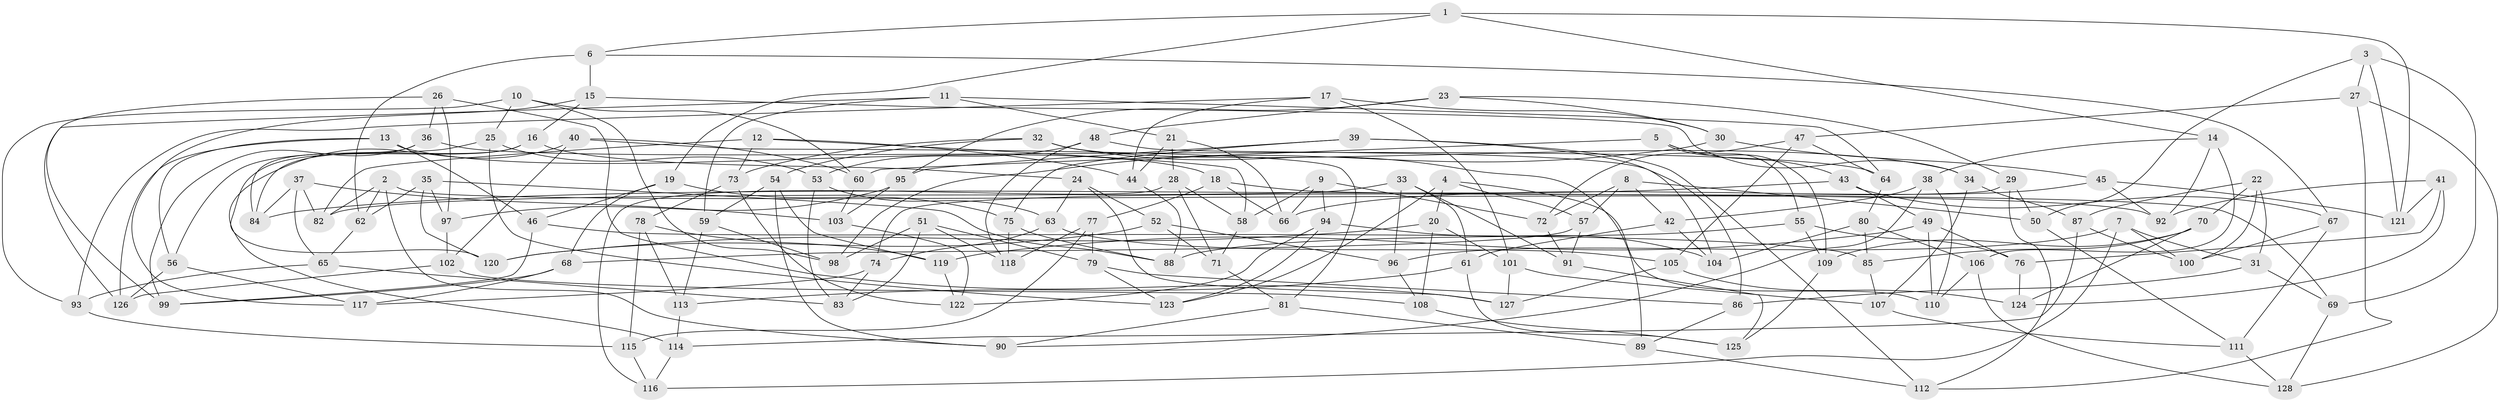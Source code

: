 // Generated by graph-tools (version 1.1) at 2025/50/03/09/25 03:50:45]
// undirected, 128 vertices, 256 edges
graph export_dot {
graph [start="1"]
  node [color=gray90,style=filled];
  1;
  2;
  3;
  4;
  5;
  6;
  7;
  8;
  9;
  10;
  11;
  12;
  13;
  14;
  15;
  16;
  17;
  18;
  19;
  20;
  21;
  22;
  23;
  24;
  25;
  26;
  27;
  28;
  29;
  30;
  31;
  32;
  33;
  34;
  35;
  36;
  37;
  38;
  39;
  40;
  41;
  42;
  43;
  44;
  45;
  46;
  47;
  48;
  49;
  50;
  51;
  52;
  53;
  54;
  55;
  56;
  57;
  58;
  59;
  60;
  61;
  62;
  63;
  64;
  65;
  66;
  67;
  68;
  69;
  70;
  71;
  72;
  73;
  74;
  75;
  76;
  77;
  78;
  79;
  80;
  81;
  82;
  83;
  84;
  85;
  86;
  87;
  88;
  89;
  90;
  91;
  92;
  93;
  94;
  95;
  96;
  97;
  98;
  99;
  100;
  101;
  102;
  103;
  104;
  105;
  106;
  107;
  108;
  109;
  110;
  111;
  112;
  113;
  114;
  115;
  116;
  117;
  118;
  119;
  120;
  121;
  122;
  123;
  124;
  125;
  126;
  127;
  128;
  1 -- 14;
  1 -- 6;
  1 -- 121;
  1 -- 19;
  2 -- 69;
  2 -- 90;
  2 -- 62;
  2 -- 82;
  3 -- 69;
  3 -- 121;
  3 -- 50;
  3 -- 27;
  4 -- 57;
  4 -- 123;
  4 -- 20;
  4 -- 110;
  5 -- 109;
  5 -- 55;
  5 -- 60;
  5 -- 43;
  6 -- 15;
  6 -- 67;
  6 -- 62;
  7 -- 100;
  7 -- 96;
  7 -- 31;
  7 -- 116;
  8 -- 50;
  8 -- 57;
  8 -- 42;
  8 -- 72;
  9 -- 66;
  9 -- 58;
  9 -- 72;
  9 -- 94;
  10 -- 60;
  10 -- 93;
  10 -- 98;
  10 -- 25;
  11 -- 126;
  11 -- 64;
  11 -- 21;
  11 -- 59;
  12 -- 58;
  12 -- 82;
  12 -- 73;
  12 -- 44;
  13 -- 18;
  13 -- 46;
  13 -- 126;
  13 -- 56;
  14 -- 38;
  14 -- 106;
  14 -- 92;
  15 -- 117;
  15 -- 34;
  15 -- 16;
  16 -- 84;
  16 -- 120;
  16 -- 24;
  17 -- 44;
  17 -- 30;
  17 -- 101;
  17 -- 93;
  18 -- 66;
  18 -- 77;
  18 -- 92;
  19 -- 68;
  19 -- 46;
  19 -- 75;
  20 -- 120;
  20 -- 108;
  20 -- 101;
  21 -- 28;
  21 -- 66;
  21 -- 44;
  22 -- 70;
  22 -- 31;
  22 -- 87;
  22 -- 100;
  23 -- 30;
  23 -- 95;
  23 -- 48;
  23 -- 29;
  24 -- 63;
  24 -- 127;
  24 -- 52;
  25 -- 123;
  25 -- 56;
  25 -- 53;
  26 -- 99;
  26 -- 36;
  26 -- 97;
  26 -- 127;
  27 -- 128;
  27 -- 112;
  27 -- 47;
  28 -- 71;
  28 -- 58;
  28 -- 116;
  29 -- 112;
  29 -- 74;
  29 -- 50;
  30 -- 45;
  30 -- 98;
  31 -- 69;
  31 -- 86;
  32 -- 54;
  32 -- 34;
  32 -- 89;
  32 -- 73;
  33 -- 91;
  33 -- 96;
  33 -- 82;
  33 -- 61;
  34 -- 87;
  34 -- 107;
  35 -- 120;
  35 -- 97;
  35 -- 62;
  35 -- 88;
  36 -- 99;
  36 -- 84;
  36 -- 64;
  37 -- 103;
  37 -- 84;
  37 -- 65;
  37 -- 82;
  38 -- 42;
  38 -- 90;
  38 -- 110;
  39 -- 112;
  39 -- 75;
  39 -- 104;
  39 -- 95;
  40 -- 81;
  40 -- 102;
  40 -- 60;
  40 -- 114;
  41 -- 124;
  41 -- 92;
  41 -- 121;
  41 -- 76;
  42 -- 104;
  42 -- 61;
  43 -- 84;
  43 -- 67;
  43 -- 49;
  44 -- 88;
  45 -- 92;
  45 -- 121;
  45 -- 66;
  46 -- 99;
  46 -- 85;
  47 -- 105;
  47 -- 72;
  47 -- 64;
  48 -- 53;
  48 -- 118;
  48 -- 86;
  49 -- 119;
  49 -- 76;
  49 -- 110;
  50 -- 111;
  51 -- 118;
  51 -- 83;
  51 -- 98;
  51 -- 79;
  52 -- 120;
  52 -- 71;
  52 -- 96;
  53 -- 83;
  53 -- 63;
  54 -- 90;
  54 -- 119;
  54 -- 59;
  55 -- 76;
  55 -- 88;
  55 -- 109;
  56 -- 117;
  56 -- 126;
  57 -- 68;
  57 -- 91;
  58 -- 71;
  59 -- 98;
  59 -- 113;
  60 -- 103;
  61 -- 125;
  61 -- 113;
  62 -- 65;
  63 -- 74;
  63 -- 105;
  64 -- 80;
  65 -- 93;
  65 -- 83;
  67 -- 100;
  67 -- 111;
  68 -- 117;
  68 -- 99;
  69 -- 128;
  70 -- 109;
  70 -- 124;
  70 -- 85;
  71 -- 81;
  72 -- 91;
  73 -- 78;
  73 -- 122;
  74 -- 117;
  74 -- 83;
  75 -- 118;
  75 -- 88;
  76 -- 124;
  77 -- 79;
  77 -- 115;
  77 -- 118;
  78 -- 119;
  78 -- 115;
  78 -- 113;
  79 -- 86;
  79 -- 123;
  80 -- 104;
  80 -- 85;
  80 -- 106;
  81 -- 90;
  81 -- 89;
  85 -- 107;
  86 -- 89;
  87 -- 114;
  87 -- 100;
  89 -- 112;
  91 -- 125;
  93 -- 115;
  94 -- 104;
  94 -- 123;
  94 -- 122;
  95 -- 103;
  95 -- 97;
  96 -- 108;
  97 -- 102;
  101 -- 107;
  101 -- 127;
  102 -- 126;
  102 -- 108;
  103 -- 122;
  105 -- 127;
  105 -- 124;
  106 -- 110;
  106 -- 128;
  107 -- 111;
  108 -- 125;
  109 -- 125;
  111 -- 128;
  113 -- 114;
  114 -- 116;
  115 -- 116;
  119 -- 122;
}
